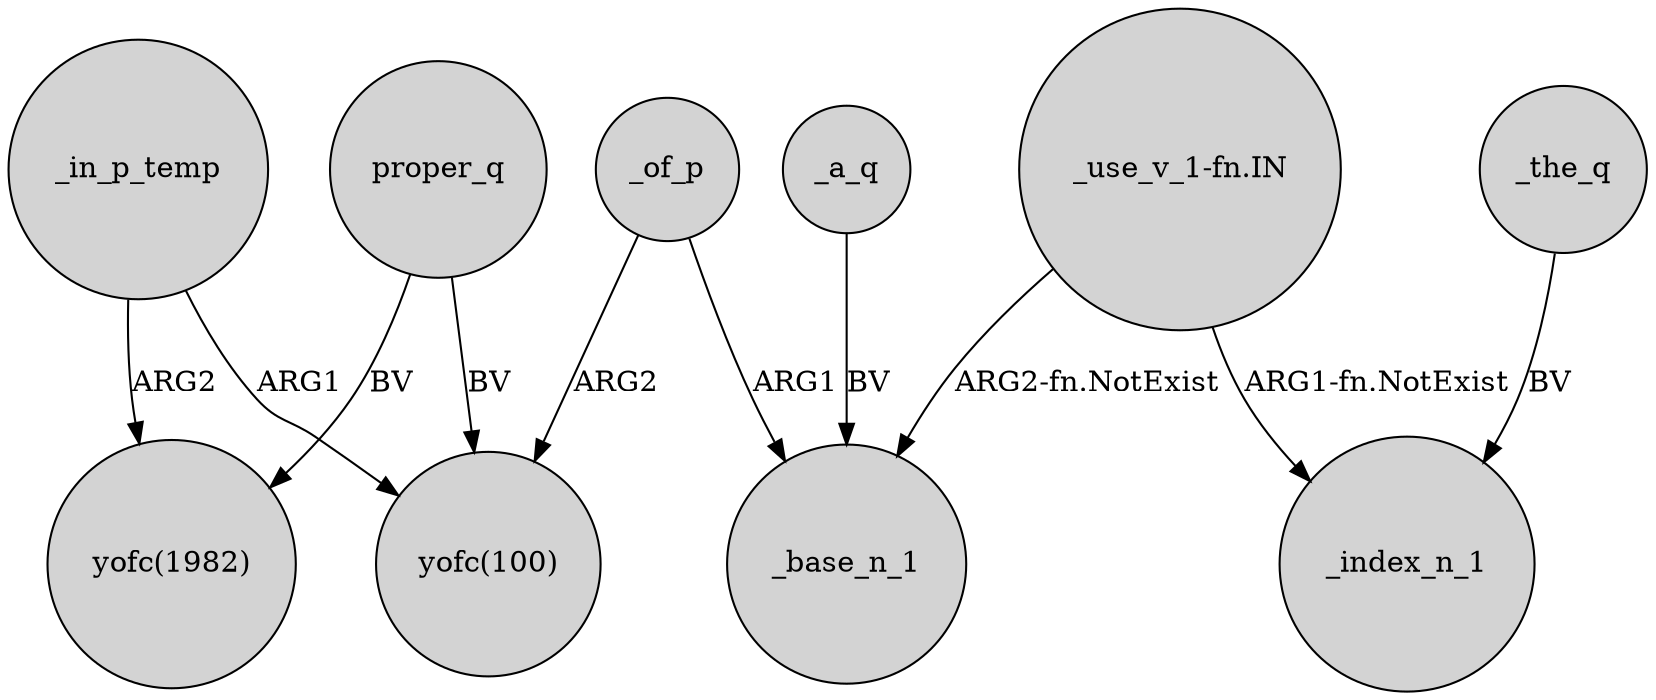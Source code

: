 digraph {
	node [shape=circle style=filled]
	proper_q -> "yofc(1982)" [label=BV]
	_in_p_temp -> "yofc(100)" [label=ARG1]
	_a_q -> _base_n_1 [label=BV]
	"_use_v_1-fn.IN" -> _base_n_1 [label="ARG2-fn.NotExist"]
	_of_p -> _base_n_1 [label=ARG1]
	_of_p -> "yofc(100)" [label=ARG2]
	proper_q -> "yofc(100)" [label=BV]
	_in_p_temp -> "yofc(1982)" [label=ARG2]
	"_use_v_1-fn.IN" -> _index_n_1 [label="ARG1-fn.NotExist"]
	_the_q -> _index_n_1 [label=BV]
}
